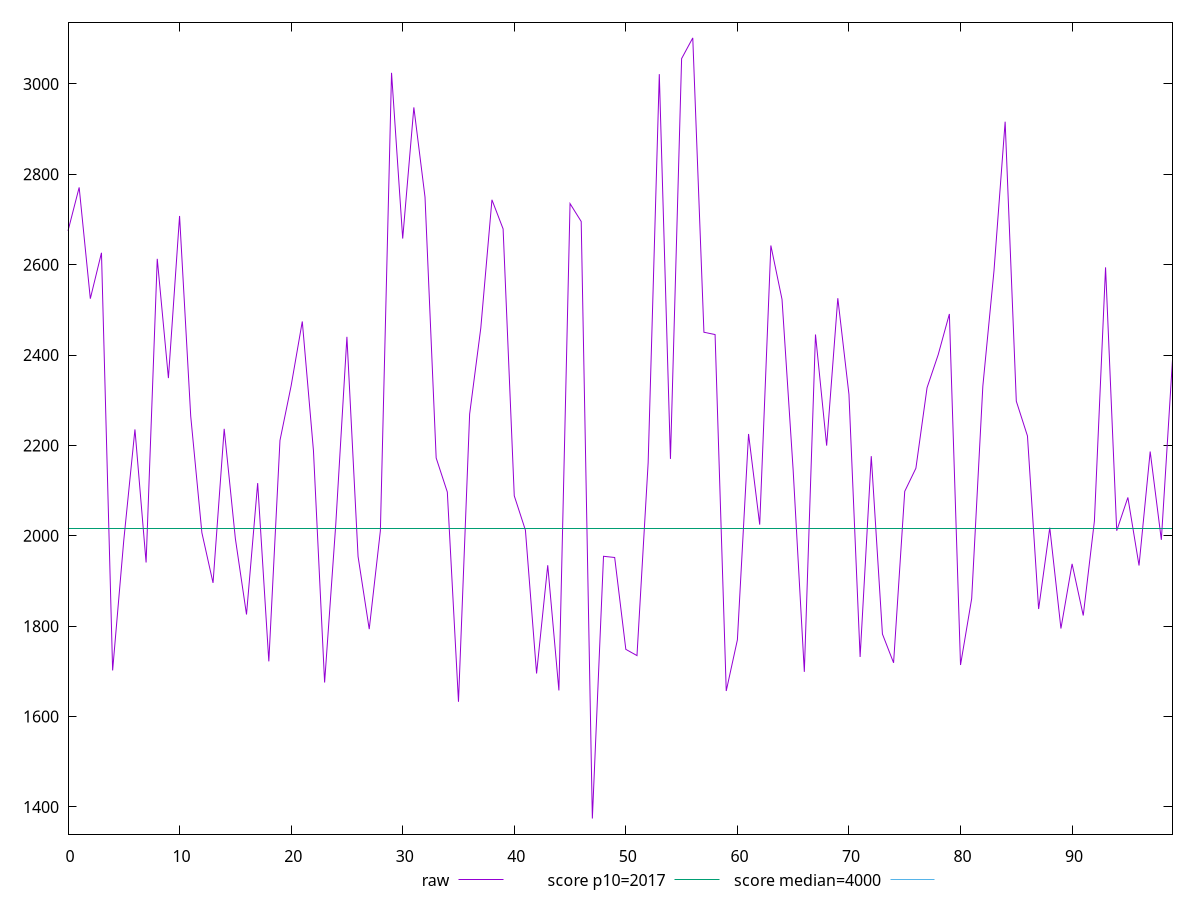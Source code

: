 reset

$raw <<EOF
0 2674.7639999999997
1 2770.895999999999
2 2524.6959999999985
3 2626.239999999997
4 1702.152000000001
5 1990.236
6 2235.4240000000027
7 1940.9560000000015
8 2612.911999999997
9 2348.971999999999
10 2707.6679999999906
11 2264.711999999998
12 2006.8839999999987
13 1895.8520000000008
14 2236.7279999999982
15 1994.0040000000013
16 1825.9080000000001
17 2116.587999999998
18 1722.1320000000026
19 2211.1080000000006
20 2331.9680000000017
21 2474.2599999999998
22 2188.6319999999987
23 1675.400000000002
24 2024.8920000000014
25 2440.2479999999946
26 1954.152000000002
27 1793.464000000002
28 2011.3040000000003
29 3024.44
30 2657.7519999999995
31 2947.9399999999937
32 2749.4359999999965
33 2172.2599999999975
34 2096.823999999997
35 1632.7639999999997
36 2269.379999999995
37 2459.6759999999995
38 2743.4959999999946
39 2679.0799999999977
40 2088.5200000000027
41 2012.535999999999
42 1695.3880000000013
43 1934.852000000002
44 1657.8400000000024
45 2735.0559999999946
46 2695.487999999998
47 1374.4680000000035
48 1954.7080000000033
49 1952.0519999999995
50 1748.7480000000025
51 1734.9640000000002
52 2161.427999999994
53 3021.4599999999905
54 2170.0999999999976
55 3055.9119999999953
56 3101.707999999999
57 2450.4319999999975
58 2445.315999999997
59 1656.6800000000005
60 1769.852000000004
61 2225.307999999997
62 2024.788000000001
63 2642.375999999998
64 2523.203999999998
65 2144.4519999999998
66 1698.9520000000005
67 2445.407999999999
68 2199.575999999997
69 2525.7320000000013
70 2312.859999999996
71 1731.968000000002
72 2176.219999999995
73 1782.7519999999997
74 1719.0040000000022
75 2098.3800000000006
76 2149.5159999999973
77 2327.7359999999976
78 2400.9279999999976
79 2490.867999999997
80 1714.1640000000027
81 1861.148000000001
82 2331.011999999997
83 2586.367999999997
84 2916.3039999999983
85 2297.8159999999957
86 2220.923999999995
87 1837.9960000000008
88 2017.9799999999989
89 1794.888000000002
90 1937.935999999998
91 1823.6960000000017
92 2032.6159999999977
93 2594.0559999999978
94 2011.2880000000002
95 2084.8920000000016
96 1934.2839999999999
97 2186.4879999999976
98 1991.108
99 2389.427999999997
EOF

set key outside below
set xrange [0:99]
set yrange [1339.9232000000036:3136.2527999999993]
set trange [1339.9232000000036:3136.2527999999993]
set terminal svg size 640, 500 enhanced background rgb 'white'
set output "report_00017_2021-02-10T15-08-03.406Z/mainthread-work-breakdown/samples/pages/raw/values.svg"

plot $raw title "raw" with line, \
     2017 title "score p10=2017", \
     4000 title "score median=4000"

reset
